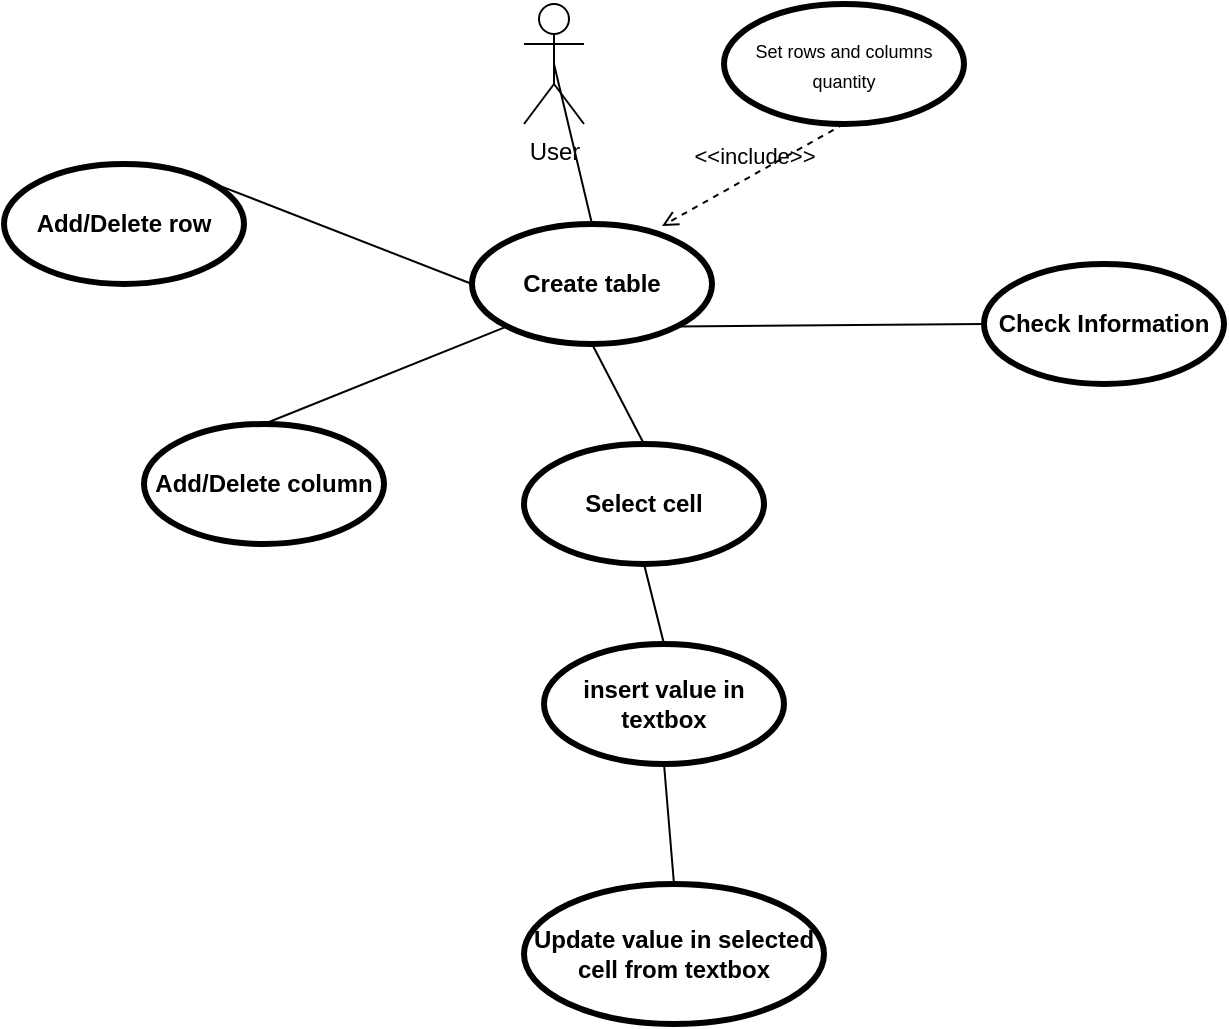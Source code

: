 <mxfile version="13.7.4" type="github">
  <diagram id="NNxyv4w95sROrcnXG4go" name="Page-1">
    <mxGraphModel dx="1590" dy="774" grid="1" gridSize="10" guides="1" tooltips="1" connect="1" arrows="1" fold="1" page="1" pageScale="1" pageWidth="827" pageHeight="1169" math="0" shadow="0">
      <root>
        <mxCell id="0" />
        <mxCell id="1" parent="0" />
        <mxCell id="PZDEGuA4CCAeI-AHYn79-1" value="User" style="shape=umlActor;verticalLabelPosition=bottom;verticalAlign=top;html=1;" parent="1" vertex="1">
          <mxGeometry x="380" y="20" width="30" height="60" as="geometry" />
        </mxCell>
        <mxCell id="O0ZnFKKJXps1SFIU4mWn-3" value="&amp;lt;&amp;lt;include&amp;gt;&amp;gt;" style="edgeStyle=none;html=1;endArrow=open;verticalAlign=bottom;dashed=1;labelBackgroundColor=none;entryX=0.792;entryY=0.017;entryDx=0;entryDy=0;exitX=0.5;exitY=1;exitDx=0;exitDy=0;entryPerimeter=0;" edge="1" parent="1" source="O0ZnFKKJXps1SFIU4mWn-7" target="O0ZnFKKJXps1SFIU4mWn-6">
          <mxGeometry width="160" relative="1" as="geometry">
            <mxPoint x="427" y="240" as="sourcePoint" />
            <mxPoint x="414" y="200" as="targetPoint" />
          </mxGeometry>
        </mxCell>
        <mxCell id="O0ZnFKKJXps1SFIU4mWn-4" value="" style="edgeStyle=none;html=1;endArrow=none;verticalAlign=bottom;entryX=0.5;entryY=0.5;entryDx=0;entryDy=0;entryPerimeter=0;exitX=0.5;exitY=0;exitDx=0;exitDy=0;" edge="1" parent="1" source="O0ZnFKKJXps1SFIU4mWn-6" target="PZDEGuA4CCAeI-AHYn79-1">
          <mxGeometry width="160" relative="1" as="geometry">
            <mxPoint x="414" y="140" as="sourcePoint" />
            <mxPoint x="520" y="250" as="targetPoint" />
          </mxGeometry>
        </mxCell>
        <mxCell id="O0ZnFKKJXps1SFIU4mWn-6" value="Create table" style="shape=ellipse;html=1;strokeWidth=3;fontStyle=1;whiteSpace=wrap;align=center;perimeter=ellipsePerimeter;" vertex="1" parent="1">
          <mxGeometry x="354" y="130" width="120" height="60" as="geometry" />
        </mxCell>
        <mxCell id="O0ZnFKKJXps1SFIU4mWn-7" value="&lt;span style=&quot;font-size: 9px ; font-weight: 400&quot;&gt;Set rows and columns quantity&lt;/span&gt;" style="shape=ellipse;html=1;strokeWidth=3;fontStyle=1;whiteSpace=wrap;align=center;perimeter=ellipsePerimeter;" vertex="1" parent="1">
          <mxGeometry x="480" y="20" width="120" height="60" as="geometry" />
        </mxCell>
        <mxCell id="O0ZnFKKJXps1SFIU4mWn-8" value="Add/Delete row" style="shape=ellipse;html=1;strokeWidth=3;fontStyle=1;whiteSpace=wrap;align=center;perimeter=ellipsePerimeter;" vertex="1" parent="1">
          <mxGeometry x="120" y="100" width="120" height="60" as="geometry" />
        </mxCell>
        <mxCell id="O0ZnFKKJXps1SFIU4mWn-9" value="Add/Delete column" style="shape=ellipse;html=1;strokeWidth=3;fontStyle=1;whiteSpace=wrap;align=center;perimeter=ellipsePerimeter;" vertex="1" parent="1">
          <mxGeometry x="190" y="230" width="120" height="60" as="geometry" />
        </mxCell>
        <mxCell id="O0ZnFKKJXps1SFIU4mWn-10" value="" style="edgeStyle=none;html=1;endArrow=none;verticalAlign=bottom;exitX=0;exitY=0.5;exitDx=0;exitDy=0;entryX=1;entryY=0;entryDx=0;entryDy=0;" edge="1" parent="1" source="O0ZnFKKJXps1SFIU4mWn-6" target="O0ZnFKKJXps1SFIU4mWn-8">
          <mxGeometry width="160" relative="1" as="geometry">
            <mxPoint x="360" y="360" as="sourcePoint" />
            <mxPoint x="520" y="360" as="targetPoint" />
          </mxGeometry>
        </mxCell>
        <mxCell id="O0ZnFKKJXps1SFIU4mWn-11" value="" style="edgeStyle=none;html=1;endArrow=none;verticalAlign=bottom;exitX=0;exitY=1;exitDx=0;exitDy=0;entryX=0.5;entryY=0;entryDx=0;entryDy=0;" edge="1" parent="1" source="O0ZnFKKJXps1SFIU4mWn-6" target="O0ZnFKKJXps1SFIU4mWn-9">
          <mxGeometry width="160" relative="1" as="geometry">
            <mxPoint x="364" y="170" as="sourcePoint" />
            <mxPoint x="262.426" y="198.787" as="targetPoint" />
          </mxGeometry>
        </mxCell>
        <mxCell id="O0ZnFKKJXps1SFIU4mWn-12" value="Select cell" style="shape=ellipse;html=1;strokeWidth=3;fontStyle=1;whiteSpace=wrap;align=center;perimeter=ellipsePerimeter;" vertex="1" parent="1">
          <mxGeometry x="380" y="240" width="120" height="60" as="geometry" />
        </mxCell>
        <mxCell id="O0ZnFKKJXps1SFIU4mWn-13" value="" style="edgeStyle=none;html=1;endArrow=none;verticalAlign=bottom;exitX=0.5;exitY=1;exitDx=0;exitDy=0;entryX=0.5;entryY=0;entryDx=0;entryDy=0;" edge="1" parent="1" source="O0ZnFKKJXps1SFIU4mWn-6" target="O0ZnFKKJXps1SFIU4mWn-12">
          <mxGeometry width="160" relative="1" as="geometry">
            <mxPoint x="360" y="360" as="sourcePoint" />
            <mxPoint x="520" y="360" as="targetPoint" />
          </mxGeometry>
        </mxCell>
        <mxCell id="O0ZnFKKJXps1SFIU4mWn-14" value="insert value in textbox" style="shape=ellipse;html=1;strokeWidth=3;fontStyle=1;whiteSpace=wrap;align=center;perimeter=ellipsePerimeter;" vertex="1" parent="1">
          <mxGeometry x="390" y="340" width="120" height="60" as="geometry" />
        </mxCell>
        <mxCell id="O0ZnFKKJXps1SFIU4mWn-15" value="" style="edgeStyle=none;html=1;endArrow=none;verticalAlign=bottom;exitX=0.5;exitY=1;exitDx=0;exitDy=0;entryX=0.5;entryY=0;entryDx=0;entryDy=0;" edge="1" parent="1" source="O0ZnFKKJXps1SFIU4mWn-12" target="O0ZnFKKJXps1SFIU4mWn-14">
          <mxGeometry width="160" relative="1" as="geometry">
            <mxPoint x="360" y="350" as="sourcePoint" />
            <mxPoint x="520" y="350" as="targetPoint" />
          </mxGeometry>
        </mxCell>
        <mxCell id="O0ZnFKKJXps1SFIU4mWn-16" value="Update value in selected cell from textbox" style="shape=ellipse;html=1;strokeWidth=3;fontStyle=1;whiteSpace=wrap;align=center;perimeter=ellipsePerimeter;" vertex="1" parent="1">
          <mxGeometry x="380" y="460" width="150" height="70" as="geometry" />
        </mxCell>
        <mxCell id="O0ZnFKKJXps1SFIU4mWn-17" value="" style="edgeStyle=none;html=1;endArrow=none;verticalAlign=bottom;exitX=0.5;exitY=1;exitDx=0;exitDy=0;entryX=0.5;entryY=0;entryDx=0;entryDy=0;" edge="1" parent="1" source="O0ZnFKKJXps1SFIU4mWn-14" target="O0ZnFKKJXps1SFIU4mWn-16">
          <mxGeometry width="160" relative="1" as="geometry">
            <mxPoint x="360" y="440" as="sourcePoint" />
            <mxPoint x="520" y="440" as="targetPoint" />
          </mxGeometry>
        </mxCell>
        <mxCell id="O0ZnFKKJXps1SFIU4mWn-19" value="Check Information" style="shape=ellipse;html=1;strokeWidth=3;fontStyle=1;whiteSpace=wrap;align=center;perimeter=ellipsePerimeter;" vertex="1" parent="1">
          <mxGeometry x="610" y="150" width="120" height="60" as="geometry" />
        </mxCell>
        <mxCell id="O0ZnFKKJXps1SFIU4mWn-20" value="" style="edgeStyle=none;html=1;endArrow=none;verticalAlign=bottom;exitX=1;exitY=1;exitDx=0;exitDy=0;entryX=0;entryY=0.5;entryDx=0;entryDy=0;" edge="1" parent="1" source="O0ZnFKKJXps1SFIU4mWn-6" target="O0ZnFKKJXps1SFIU4mWn-19">
          <mxGeometry width="160" relative="1" as="geometry">
            <mxPoint x="450" y="200" as="sourcePoint" />
            <mxPoint x="590" y="360" as="targetPoint" />
          </mxGeometry>
        </mxCell>
      </root>
    </mxGraphModel>
  </diagram>
</mxfile>
